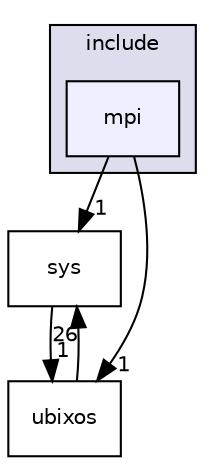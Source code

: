 digraph "C:/Dev/git/UbixOS/sys/include/mpi" {
  compound=true
  node [ fontsize="10", fontname="Helvetica"];
  edge [ labelfontsize="10", labelfontname="Helvetica"];
  subgraph clusterdir_d1be8160e739b6eed1f7843efdbae1b3 {
    graph [ bgcolor="#ddddee", pencolor="black", label="include" fontname="Helvetica", fontsize="10", URL="dir_d1be8160e739b6eed1f7843efdbae1b3.html"]
  dir_7bc55a2f2a97b0cc2b6a30d31bfaf010 [shape=box, label="mpi", style="filled", fillcolor="#eeeeff", pencolor="black", URL="dir_7bc55a2f2a97b0cc2b6a30d31bfaf010.html"];
  }
  dir_214f84c2c73d0f2f98eaa46a63e7b8c6 [shape=box label="sys" URL="dir_214f84c2c73d0f2f98eaa46a63e7b8c6.html"];
  dir_d779ef6b0dc4390059bcb3cfc53f8e8b [shape=box label="ubixos" URL="dir_d779ef6b0dc4390059bcb3cfc53f8e8b.html"];
  dir_214f84c2c73d0f2f98eaa46a63e7b8c6->dir_d779ef6b0dc4390059bcb3cfc53f8e8b [headlabel="1", labeldistance=1.5 headhref="dir_000020_000038.html"];
  dir_7bc55a2f2a97b0cc2b6a30d31bfaf010->dir_214f84c2c73d0f2f98eaa46a63e7b8c6 [headlabel="1", labeldistance=1.5 headhref="dir_000034_000020.html"];
  dir_7bc55a2f2a97b0cc2b6a30d31bfaf010->dir_d779ef6b0dc4390059bcb3cfc53f8e8b [headlabel="1", labeldistance=1.5 headhref="dir_000034_000038.html"];
  dir_d779ef6b0dc4390059bcb3cfc53f8e8b->dir_214f84c2c73d0f2f98eaa46a63e7b8c6 [headlabel="26", labeldistance=1.5 headhref="dir_000038_000020.html"];
}
